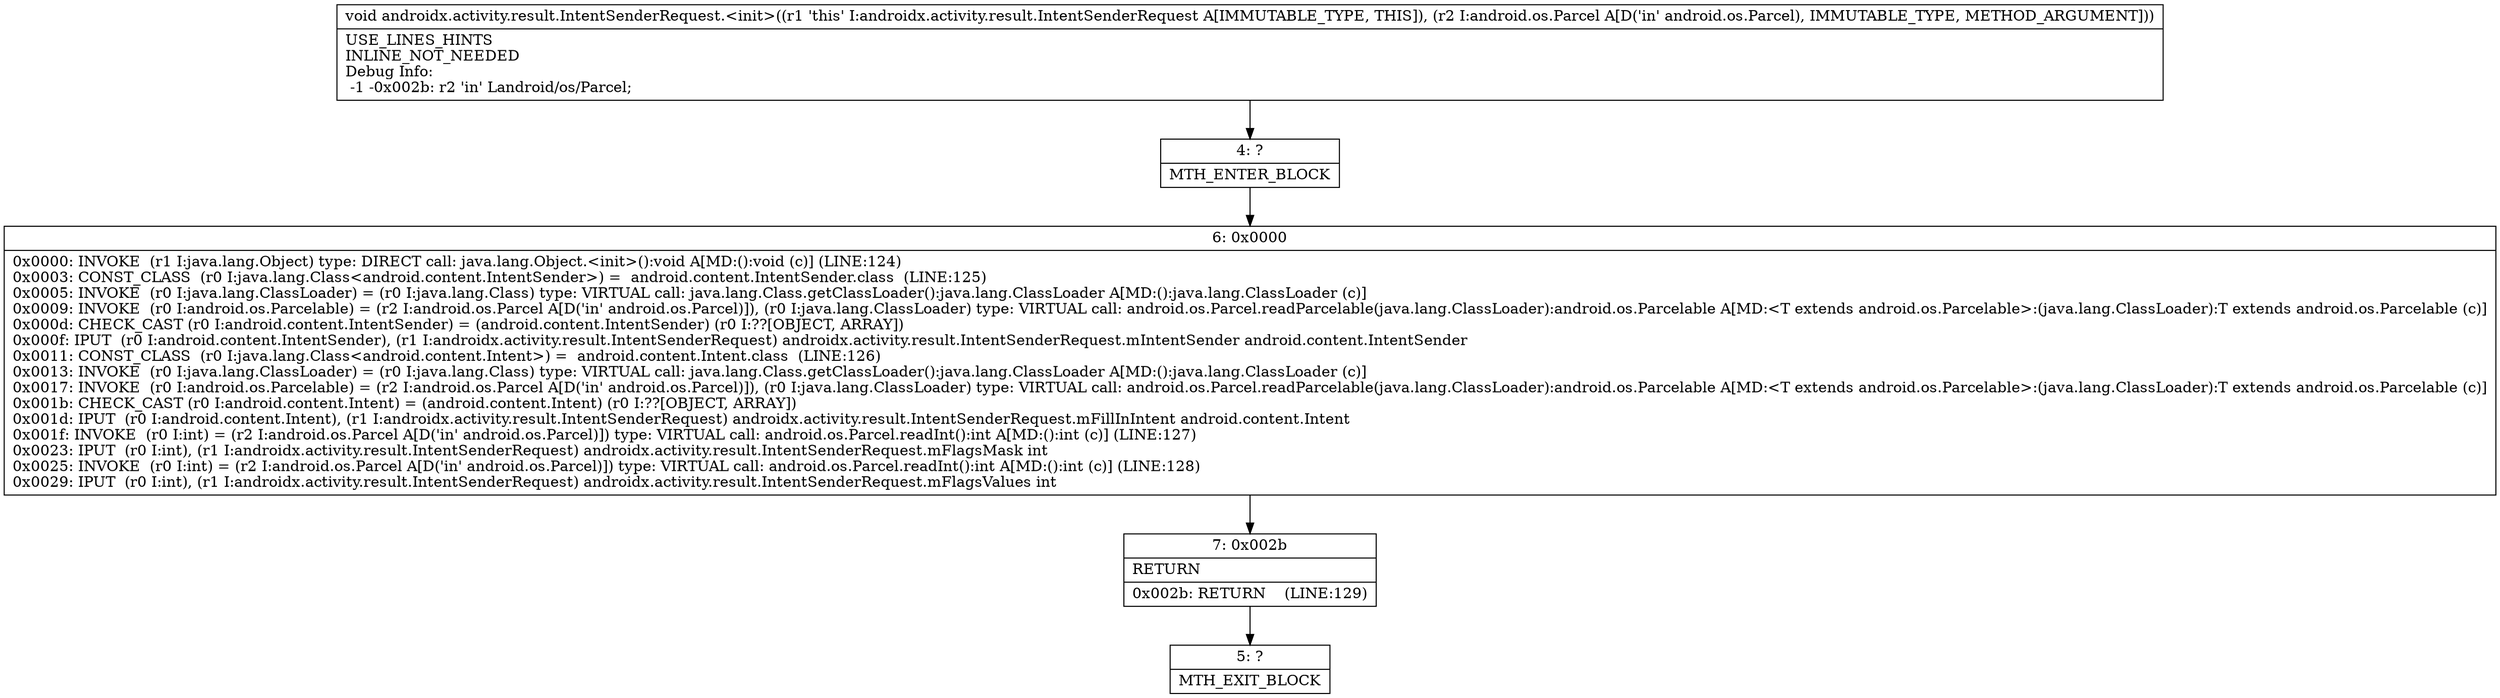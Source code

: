 digraph "CFG forandroidx.activity.result.IntentSenderRequest.\<init\>(Landroid\/os\/Parcel;)V" {
Node_4 [shape=record,label="{4\:\ ?|MTH_ENTER_BLOCK\l}"];
Node_6 [shape=record,label="{6\:\ 0x0000|0x0000: INVOKE  (r1 I:java.lang.Object) type: DIRECT call: java.lang.Object.\<init\>():void A[MD:():void (c)] (LINE:124)\l0x0003: CONST_CLASS  (r0 I:java.lang.Class\<android.content.IntentSender\>) =  android.content.IntentSender.class  (LINE:125)\l0x0005: INVOKE  (r0 I:java.lang.ClassLoader) = (r0 I:java.lang.Class) type: VIRTUAL call: java.lang.Class.getClassLoader():java.lang.ClassLoader A[MD:():java.lang.ClassLoader (c)]\l0x0009: INVOKE  (r0 I:android.os.Parcelable) = (r2 I:android.os.Parcel A[D('in' android.os.Parcel)]), (r0 I:java.lang.ClassLoader) type: VIRTUAL call: android.os.Parcel.readParcelable(java.lang.ClassLoader):android.os.Parcelable A[MD:\<T extends android.os.Parcelable\>:(java.lang.ClassLoader):T extends android.os.Parcelable (c)]\l0x000d: CHECK_CAST (r0 I:android.content.IntentSender) = (android.content.IntentSender) (r0 I:??[OBJECT, ARRAY]) \l0x000f: IPUT  (r0 I:android.content.IntentSender), (r1 I:androidx.activity.result.IntentSenderRequest) androidx.activity.result.IntentSenderRequest.mIntentSender android.content.IntentSender \l0x0011: CONST_CLASS  (r0 I:java.lang.Class\<android.content.Intent\>) =  android.content.Intent.class  (LINE:126)\l0x0013: INVOKE  (r0 I:java.lang.ClassLoader) = (r0 I:java.lang.Class) type: VIRTUAL call: java.lang.Class.getClassLoader():java.lang.ClassLoader A[MD:():java.lang.ClassLoader (c)]\l0x0017: INVOKE  (r0 I:android.os.Parcelable) = (r2 I:android.os.Parcel A[D('in' android.os.Parcel)]), (r0 I:java.lang.ClassLoader) type: VIRTUAL call: android.os.Parcel.readParcelable(java.lang.ClassLoader):android.os.Parcelable A[MD:\<T extends android.os.Parcelable\>:(java.lang.ClassLoader):T extends android.os.Parcelable (c)]\l0x001b: CHECK_CAST (r0 I:android.content.Intent) = (android.content.Intent) (r0 I:??[OBJECT, ARRAY]) \l0x001d: IPUT  (r0 I:android.content.Intent), (r1 I:androidx.activity.result.IntentSenderRequest) androidx.activity.result.IntentSenderRequest.mFillInIntent android.content.Intent \l0x001f: INVOKE  (r0 I:int) = (r2 I:android.os.Parcel A[D('in' android.os.Parcel)]) type: VIRTUAL call: android.os.Parcel.readInt():int A[MD:():int (c)] (LINE:127)\l0x0023: IPUT  (r0 I:int), (r1 I:androidx.activity.result.IntentSenderRequest) androidx.activity.result.IntentSenderRequest.mFlagsMask int \l0x0025: INVOKE  (r0 I:int) = (r2 I:android.os.Parcel A[D('in' android.os.Parcel)]) type: VIRTUAL call: android.os.Parcel.readInt():int A[MD:():int (c)] (LINE:128)\l0x0029: IPUT  (r0 I:int), (r1 I:androidx.activity.result.IntentSenderRequest) androidx.activity.result.IntentSenderRequest.mFlagsValues int \l}"];
Node_7 [shape=record,label="{7\:\ 0x002b|RETURN\l|0x002b: RETURN    (LINE:129)\l}"];
Node_5 [shape=record,label="{5\:\ ?|MTH_EXIT_BLOCK\l}"];
MethodNode[shape=record,label="{void androidx.activity.result.IntentSenderRequest.\<init\>((r1 'this' I:androidx.activity.result.IntentSenderRequest A[IMMUTABLE_TYPE, THIS]), (r2 I:android.os.Parcel A[D('in' android.os.Parcel), IMMUTABLE_TYPE, METHOD_ARGUMENT]))  | USE_LINES_HINTS\lINLINE_NOT_NEEDED\lDebug Info:\l  \-1 \-0x002b: r2 'in' Landroid\/os\/Parcel;\l}"];
MethodNode -> Node_4;Node_4 -> Node_6;
Node_6 -> Node_7;
Node_7 -> Node_5;
}

